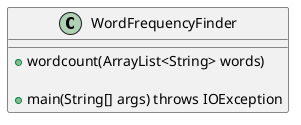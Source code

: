@startuml
class WordFrequencyFinder {

  + wordcount(ArrayList<String> words)

  + main(String[] args) throws IOException

}

@enduml